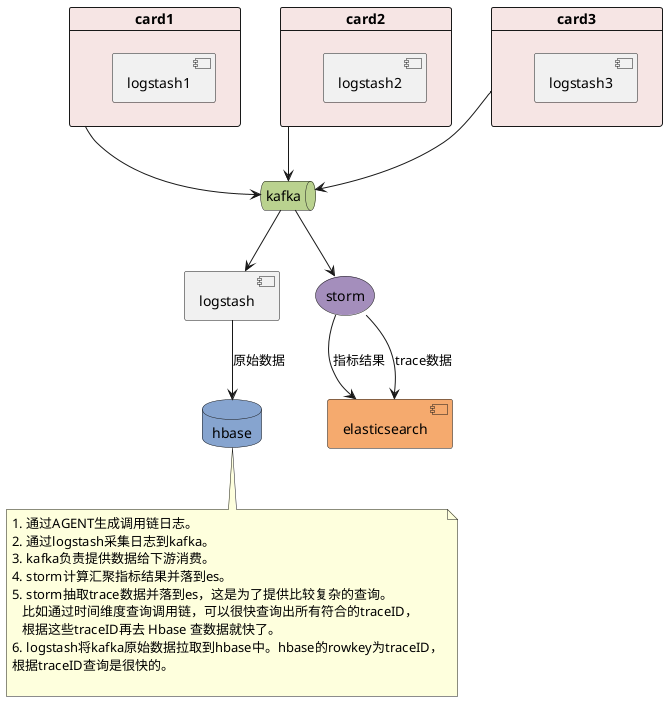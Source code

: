 @startuml
card card1 #F6E5E4{
 component logstash1
}
card card2 #F6E5E4{
 component logstash2
}
card card3 #F6E5E4{
 component logstash3
}

queue kafka #BAD28F

component logstash
storage storm #A48EBC

component elasticsearch #F5AA6E
database hbase #86A4CF

card1 --> kafka
card2 --> kafka
card3 --> kafka

kafka --> logstash
kafka --> storm

logstash --> hbase: 原始数据
storm --> elasticsearch: 指标结果
storm --> elasticsearch: trace数据

note bottom of hbase: 1. 通过AGENT生成调用链日志。\n2. 通过logstash采集日志到kafka。\n3. kafka负责提供数据给下游消费。\n4. storm计算汇聚指标结果并落到es。\n5. storm抽取trace数据并落到es，这是为了提供比较复杂的查询。\n   比如通过时间维度查询调用链，可以很快查询出所有符合的traceID，\n   根据这些traceID再去 Hbase 查数据就快了。\n6. logstash将kafka原始数据拉取到hbase中。hbase的rowkey为traceID，\n根据traceID查询是很快的。\n

@enduml
